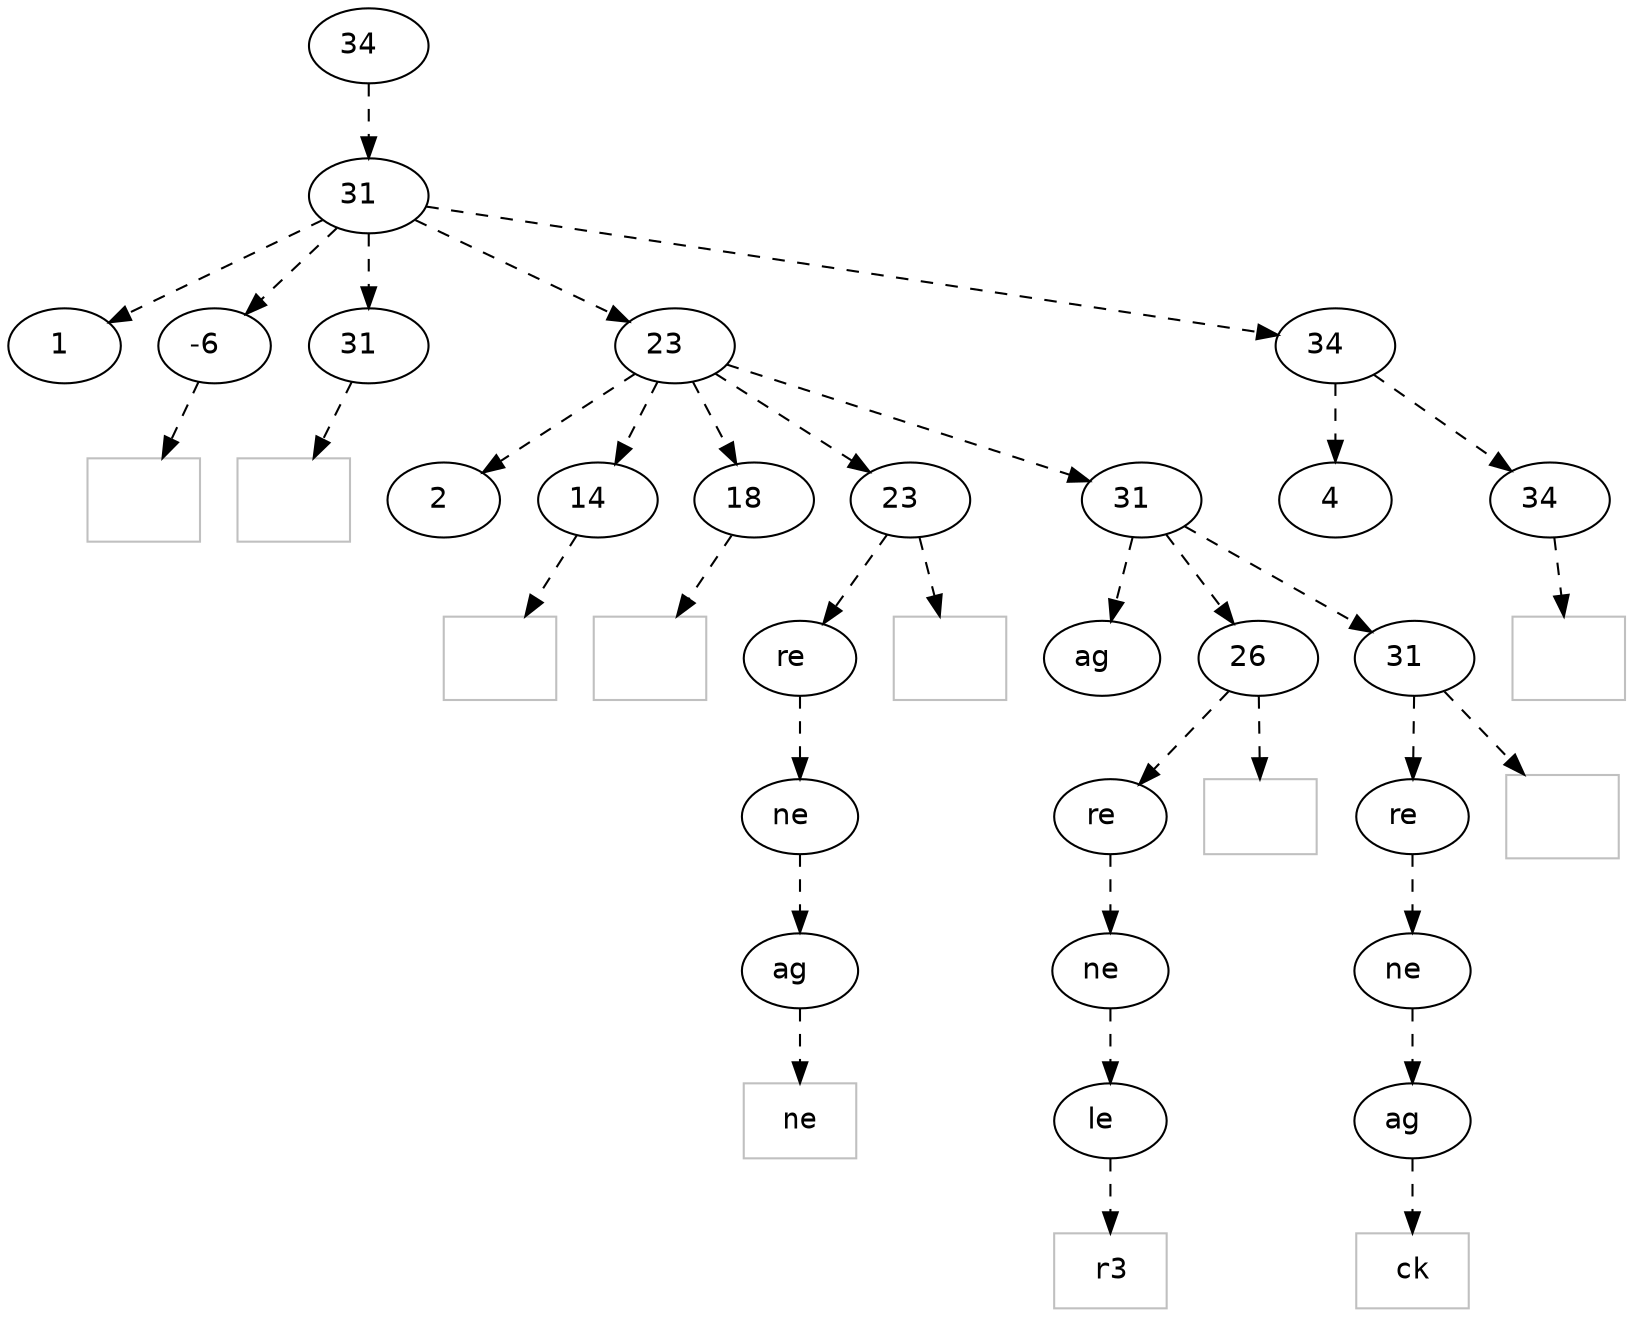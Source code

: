 digraph hierarchy {

node [fontname=Helvetica]
edge [style=dashed]

doc_0 [label="34  "]

doc_0 -> { section_1}
{rank=same; section_1}

section_1 [label="31  "]

section_1 -> { header_2 block_3 block_4 section_5 section_6}
{rank=same; header_2 block_3 block_4 section_5 section_6}

header_2 [label=" 1  "]
block_3 [label="-6  "]
block_4 [label="31  "]
section_5 [label="23  "]
section_6 [label="34  "]


block_3 -> leaf_7
leaf_7  [color=Gray,shape=rectangle,fontname=Inconsolata,label="

"]
block_4 -> leaf_8
leaf_8  [color=Gray,shape=rectangle,fontname=Inconsolata,label="

"]section_5 -> { header_9 block_10 block_11 block_12 section_13}
{rank=same; header_9 block_10 block_11 block_12 section_13}

header_9 [label=" 2  "]
block_10 [label="14  "]
block_11 [label="18  "]
block_12 [label="23  "]
section_13 [label="31  "]


block_10 -> leaf_14
leaf_14  [color=Gray,shape=rectangle,fontname=Inconsolata,label="

"]
block_11 -> leaf_15
leaf_15  [color=Gray,shape=rectangle,fontname=Inconsolata,label="

"]block_12 -> { structure_16}
{rank=same; structure_16}

structure_16 [label="re  "]

structure_16 -> { hashline_17}
{rank=same; hashline_17}

hashline_17 [label="ne  "]

hashline_17 -> { hashtag_18}
{rank=same; hashtag_18}

hashtag_18 [label="ag  "]


hashtag_18 -> leaf_19
leaf_19  [color=Gray,shape=rectangle,fontname=Inconsolata,label="ne"]
block_12 -> leaf_20
leaf_20  [color=Gray,shape=rectangle,fontname=Inconsolata,label="

"]section_13 -> { header_21 block_22 block_23}
{rank=same; header_21 block_22 block_23}

header_21 [label="ag  "]
block_22 [label="26  "]
block_23 [label="31  "]

block_22 -> { structure_24}
{rank=same; structure_24}

structure_24 [label="re  "]

structure_24 -> { handleline_25}
{rank=same; handleline_25}

handleline_25 [label="ne  "]

handleline_25 -> { handle_26}
{rank=same; handle_26}

handle_26 [label="le  "]


handle_26 -> leaf_27
leaf_27  [color=Gray,shape=rectangle,fontname=Inconsolata,label="r3"]
block_22 -> leaf_28
leaf_28  [color=Gray,shape=rectangle,fontname=Inconsolata,label="
"]block_23 -> { structure_29}
{rank=same; structure_29}

structure_29 [label="re  "]

structure_29 -> { hashline_30}
{rank=same; hashline_30}

hashline_30 [label="ne  "]

hashline_30 -> { hashtag_31}
{rank=same; hashtag_31}

hashtag_31 [label="ag  "]


hashtag_31 -> leaf_32
leaf_32  [color=Gray,shape=rectangle,fontname=Inconsolata,label="ck"]
block_23 -> leaf_33
leaf_33  [color=Gray,shape=rectangle,fontname=Inconsolata,label="

"]section_6 -> { header_34 block_35}
{rank=same; header_34 block_35}

header_34 [label=" 4  "]
block_35 [label="34  "]


block_35 -> leaf_36
leaf_36  [color=Gray,shape=rectangle,fontname=Inconsolata,label="

"]
}
